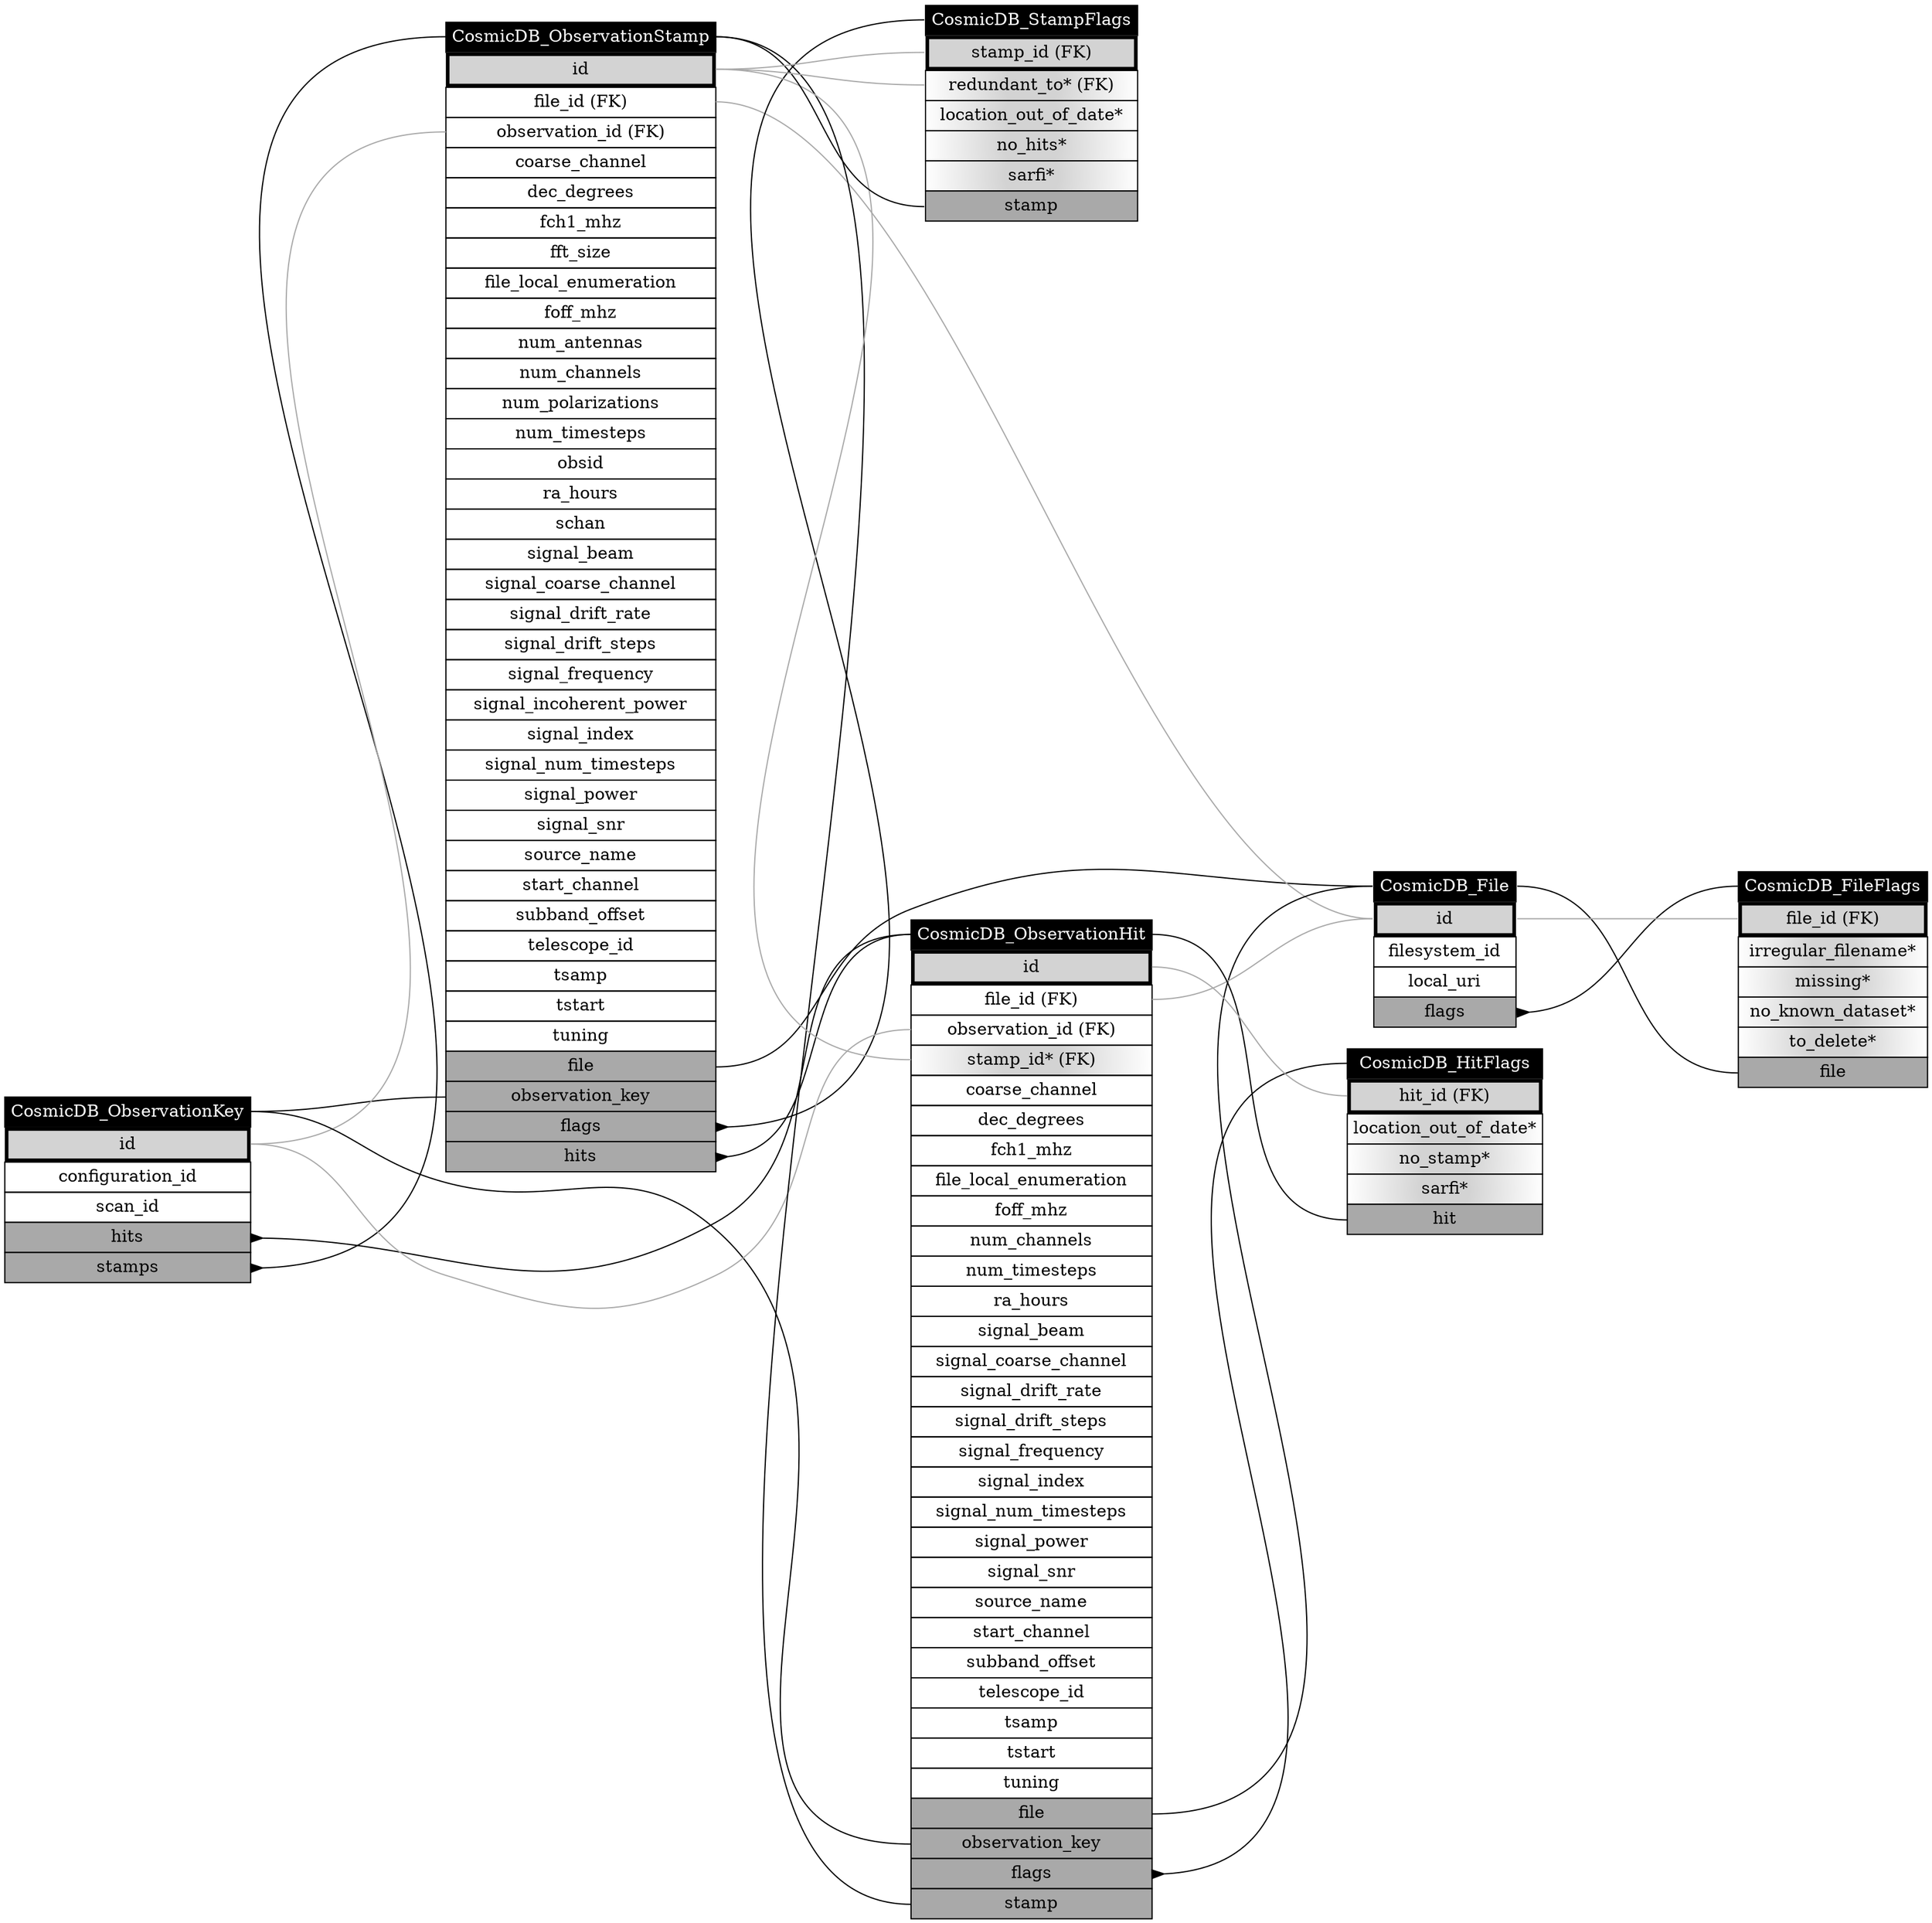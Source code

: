 digraph CosmicDB_Storage {
layout=dot;
rankdir=LR;
ranksep="2.25";
CosmicDB_ObservationKey [label=<<table border="0" cellborder="1" cellspacing="0" cellpadding="4">
	<tr><td bgcolor="black" port="class"><font color="white">CosmicDB_ObservationKey</font></td></tr>
	<tr><td port="pk" bgcolor="lightgrey" border="3">id</td></tr>
	<tr><td port="configuration_id">configuration_id</td></tr>
	<tr><td port="scan_id">scan_id</td></tr>
	<tr><td bgcolor="darkgrey" port="hits">hits</td></tr>
	<tr><td bgcolor="darkgrey" port="stamps">stamps</td></tr>
</table>>, shape=plain];
CosmicDB_File [label=<<table border="0" cellborder="1" cellspacing="0" cellpadding="4">
	<tr><td bgcolor="black" port="class"><font color="white">CosmicDB_File</font></td></tr>
	<tr><td port="pk" bgcolor="lightgrey" border="3">id</td></tr>
	<tr><td port="filesystem_id">filesystem_id</td></tr>
	<tr><td port="local_uri">local_uri</td></tr>
	<tr><td bgcolor="darkgrey" port="flags">flags</td></tr>
</table>>, shape=plain];
CosmicDB_FileFlags [label=<<table border="0" cellborder="1" cellspacing="0" cellpadding="4">
	<tr><td bgcolor="black" port="class"><font color="white">CosmicDB_FileFlags</font></td></tr>
	<tr><td port="pk" bgcolor="lightgrey" border="3">file_id (FK)</td></tr>
	<tr><td port="irregular_filename" bgcolor="lightgrey:white" style="radial">irregular_filename*</td></tr>
	<tr><td port="missing" bgcolor="lightgrey:white" style="radial">missing*</td></tr>
	<tr><td port="no_known_dataset" bgcolor="lightgrey:white" style="radial">no_known_dataset*</td></tr>
	<tr><td port="to_delete" bgcolor="lightgrey:white" style="radial">to_delete*</td></tr>
	<tr><td bgcolor="darkgrey" port="file">file</td></tr>
</table>>, shape=plain];
CosmicDB_ObservationStamp [label=<<table border="0" cellborder="1" cellspacing="0" cellpadding="4">
	<tr><td bgcolor="black" port="class"><font color="white">CosmicDB_ObservationStamp</font></td></tr>
	<tr><td port="pk" bgcolor="lightgrey" border="3">id</td></tr>
	<tr><td port="file_id">file_id (FK)</td></tr>
	<tr><td port="observation_id">observation_id (FK)</td></tr>
	<tr><td port="coarse_channel">coarse_channel</td></tr>
	<tr><td port="dec_degrees">dec_degrees</td></tr>
	<tr><td port="fch1_mhz">fch1_mhz</td></tr>
	<tr><td port="fft_size">fft_size</td></tr>
	<tr><td port="file_local_enumeration">file_local_enumeration</td></tr>
	<tr><td port="foff_mhz">foff_mhz</td></tr>
	<tr><td port="num_antennas">num_antennas</td></tr>
	<tr><td port="num_channels">num_channels</td></tr>
	<tr><td port="num_polarizations">num_polarizations</td></tr>
	<tr><td port="num_timesteps">num_timesteps</td></tr>
	<tr><td port="obsid">obsid</td></tr>
	<tr><td port="ra_hours">ra_hours</td></tr>
	<tr><td port="schan">schan</td></tr>
	<tr><td port="signal_beam">signal_beam</td></tr>
	<tr><td port="signal_coarse_channel">signal_coarse_channel</td></tr>
	<tr><td port="signal_drift_rate">signal_drift_rate</td></tr>
	<tr><td port="signal_drift_steps">signal_drift_steps</td></tr>
	<tr><td port="signal_frequency">signal_frequency</td></tr>
	<tr><td port="signal_incoherent_power">signal_incoherent_power</td></tr>
	<tr><td port="signal_index">signal_index</td></tr>
	<tr><td port="signal_num_timesteps">signal_num_timesteps</td></tr>
	<tr><td port="signal_power">signal_power</td></tr>
	<tr><td port="signal_snr">signal_snr</td></tr>
	<tr><td port="source_name">source_name</td></tr>
	<tr><td port="start_channel">start_channel</td></tr>
	<tr><td port="subband_offset">subband_offset</td></tr>
	<tr><td port="telescope_id">telescope_id</td></tr>
	<tr><td port="tsamp">tsamp</td></tr>
	<tr><td port="tstart">tstart</td></tr>
	<tr><td port="tuning">tuning</td></tr>
	<tr><td bgcolor="darkgrey" port="file">file</td></tr>
	<tr><td bgcolor="darkgrey" port="observation_key">observation_key</td></tr>
	<tr><td bgcolor="darkgrey" port="flags">flags</td></tr>
	<tr><td bgcolor="darkgrey" port="hits">hits</td></tr>
</table>>, shape=plain];
CosmicDB_ObservationHit [label=<<table border="0" cellborder="1" cellspacing="0" cellpadding="4">
	<tr><td bgcolor="black" port="class"><font color="white">CosmicDB_ObservationHit</font></td></tr>
	<tr><td port="pk" bgcolor="lightgrey" border="3">id</td></tr>
	<tr><td port="file_id">file_id (FK)</td></tr>
	<tr><td port="observation_id">observation_id (FK)</td></tr>
	<tr><td port="stamp_id" bgcolor="lightgrey:white" style="radial">stamp_id* (FK)</td></tr>
	<tr><td port="coarse_channel">coarse_channel</td></tr>
	<tr><td port="dec_degrees">dec_degrees</td></tr>
	<tr><td port="fch1_mhz">fch1_mhz</td></tr>
	<tr><td port="file_local_enumeration">file_local_enumeration</td></tr>
	<tr><td port="foff_mhz">foff_mhz</td></tr>
	<tr><td port="num_channels">num_channels</td></tr>
	<tr><td port="num_timesteps">num_timesteps</td></tr>
	<tr><td port="ra_hours">ra_hours</td></tr>
	<tr><td port="signal_beam">signal_beam</td></tr>
	<tr><td port="signal_coarse_channel">signal_coarse_channel</td></tr>
	<tr><td port="signal_drift_rate">signal_drift_rate</td></tr>
	<tr><td port="signal_drift_steps">signal_drift_steps</td></tr>
	<tr><td port="signal_frequency">signal_frequency</td></tr>
	<tr><td port="signal_index">signal_index</td></tr>
	<tr><td port="signal_num_timesteps">signal_num_timesteps</td></tr>
	<tr><td port="signal_power">signal_power</td></tr>
	<tr><td port="signal_snr">signal_snr</td></tr>
	<tr><td port="source_name">source_name</td></tr>
	<tr><td port="start_channel">start_channel</td></tr>
	<tr><td port="subband_offset">subband_offset</td></tr>
	<tr><td port="telescope_id">telescope_id</td></tr>
	<tr><td port="tsamp">tsamp</td></tr>
	<tr><td port="tstart">tstart</td></tr>
	<tr><td port="tuning">tuning</td></tr>
	<tr><td bgcolor="darkgrey" port="file">file</td></tr>
	<tr><td bgcolor="darkgrey" port="observation_key">observation_key</td></tr>
	<tr><td bgcolor="darkgrey" port="flags">flags</td></tr>
	<tr><td bgcolor="darkgrey" port="stamp">stamp</td></tr>
</table>>, shape=plain];
CosmicDB_HitFlags [label=<<table border="0" cellborder="1" cellspacing="0" cellpadding="4">
	<tr><td bgcolor="black" port="class"><font color="white">CosmicDB_HitFlags</font></td></tr>
	<tr><td port="pk" bgcolor="lightgrey" border="3">hit_id (FK)</td></tr>
	<tr><td port="location_out_of_date" bgcolor="lightgrey:white" style="radial">location_out_of_date*</td></tr>
	<tr><td port="no_stamp" bgcolor="lightgrey:white" style="radial">no_stamp*</td></tr>
	<tr><td port="sarfi" bgcolor="lightgrey:white" style="radial">sarfi*</td></tr>
	<tr><td bgcolor="darkgrey" port="hit">hit</td></tr>
</table>>, shape=plain];
CosmicDB_StampFlags [label=<<table border="0" cellborder="1" cellspacing="0" cellpadding="4">
	<tr><td bgcolor="black" port="class"><font color="white">CosmicDB_StampFlags</font></td></tr>
	<tr><td port="pk" bgcolor="lightgrey" border="3">stamp_id (FK)</td></tr>
	<tr><td port="redundant_to" bgcolor="lightgrey:white" style="radial">redundant_to* (FK)</td></tr>
	<tr><td port="location_out_of_date" bgcolor="lightgrey:white" style="radial">location_out_of_date*</td></tr>
	<tr><td port="no_hits" bgcolor="lightgrey:white" style="radial">no_hits*</td></tr>
	<tr><td port="sarfi" bgcolor="lightgrey:white" style="radial">sarfi*</td></tr>
	<tr><td bgcolor="darkgrey" port="stamp">stamp</td></tr>
</table>>, shape=plain];
CosmicDB_ObservationKey:hits -> CosmicDB_ObservationHit:class  [arrowtail=inv, dir=back];
CosmicDB_ObservationKey:stamps -> CosmicDB_ObservationStamp:class  [arrowtail=inv, dir=back];
CosmicDB_File:flags -> CosmicDB_FileFlags:class  [arrowtail=inv, dir=back];
CosmicDB_FileFlags:file -> CosmicDB_File:class  [arrowtail=none, dir=back];
CosmicDB_ObservationStamp:file -> CosmicDB_File:class  [arrowtail=none, dir=back];
CosmicDB_ObservationStamp:observation_key -> CosmicDB_ObservationKey:class  [arrowtail=none, dir=back];
CosmicDB_ObservationStamp:flags -> CosmicDB_StampFlags:class  [arrowtail=inv, dir=back];
CosmicDB_ObservationStamp:hits -> CosmicDB_ObservationHit:class  [arrowtail=inv, dir=back];
CosmicDB_ObservationHit:file -> CosmicDB_File:class  [arrowtail=none, dir=back];
CosmicDB_ObservationHit:observation_key -> CosmicDB_ObservationKey:class  [arrowtail=none, dir=back];
CosmicDB_ObservationHit:flags -> CosmicDB_HitFlags:class  [arrowtail=inv, dir=back];
CosmicDB_ObservationHit:stamp -> CosmicDB_ObservationStamp:class  [arrowtail=none, dir=back];
CosmicDB_HitFlags:hit -> CosmicDB_ObservationHit:class  [arrowtail=none, dir=back];
CosmicDB_StampFlags:stamp -> CosmicDB_ObservationStamp:class  [arrowtail=none, dir=back];
CosmicDB_FileFlags:pk -> CosmicDB_File:pk  [arrowtail=none, color=darkgrey, dir=back];
CosmicDB_ObservationStamp:file_id -> CosmicDB_File:pk  [arrowtail=none, color=darkgrey, dir=back];
CosmicDB_ObservationStamp:observation_id -> CosmicDB_ObservationKey:pk  [arrowtail=none, color=darkgrey, dir=back];
CosmicDB_ObservationHit:file_id -> CosmicDB_File:pk  [arrowtail=none, color=darkgrey, dir=back];
CosmicDB_ObservationHit:observation_id -> CosmicDB_ObservationKey:pk  [arrowtail=none, color=darkgrey, dir=back];
CosmicDB_ObservationHit:stamp_id -> CosmicDB_ObservationStamp:pk  [arrowtail=none, color=darkgrey, dir=back];
CosmicDB_HitFlags:pk -> CosmicDB_ObservationHit:pk  [arrowtail=none, color=darkgrey, dir=back];
CosmicDB_StampFlags:redundant_to -> CosmicDB_ObservationStamp:pk  [arrowtail=none, color=darkgrey, dir=back];
CosmicDB_StampFlags:pk -> CosmicDB_ObservationStamp:pk  [arrowtail=none, color=darkgrey, dir=back];
}
